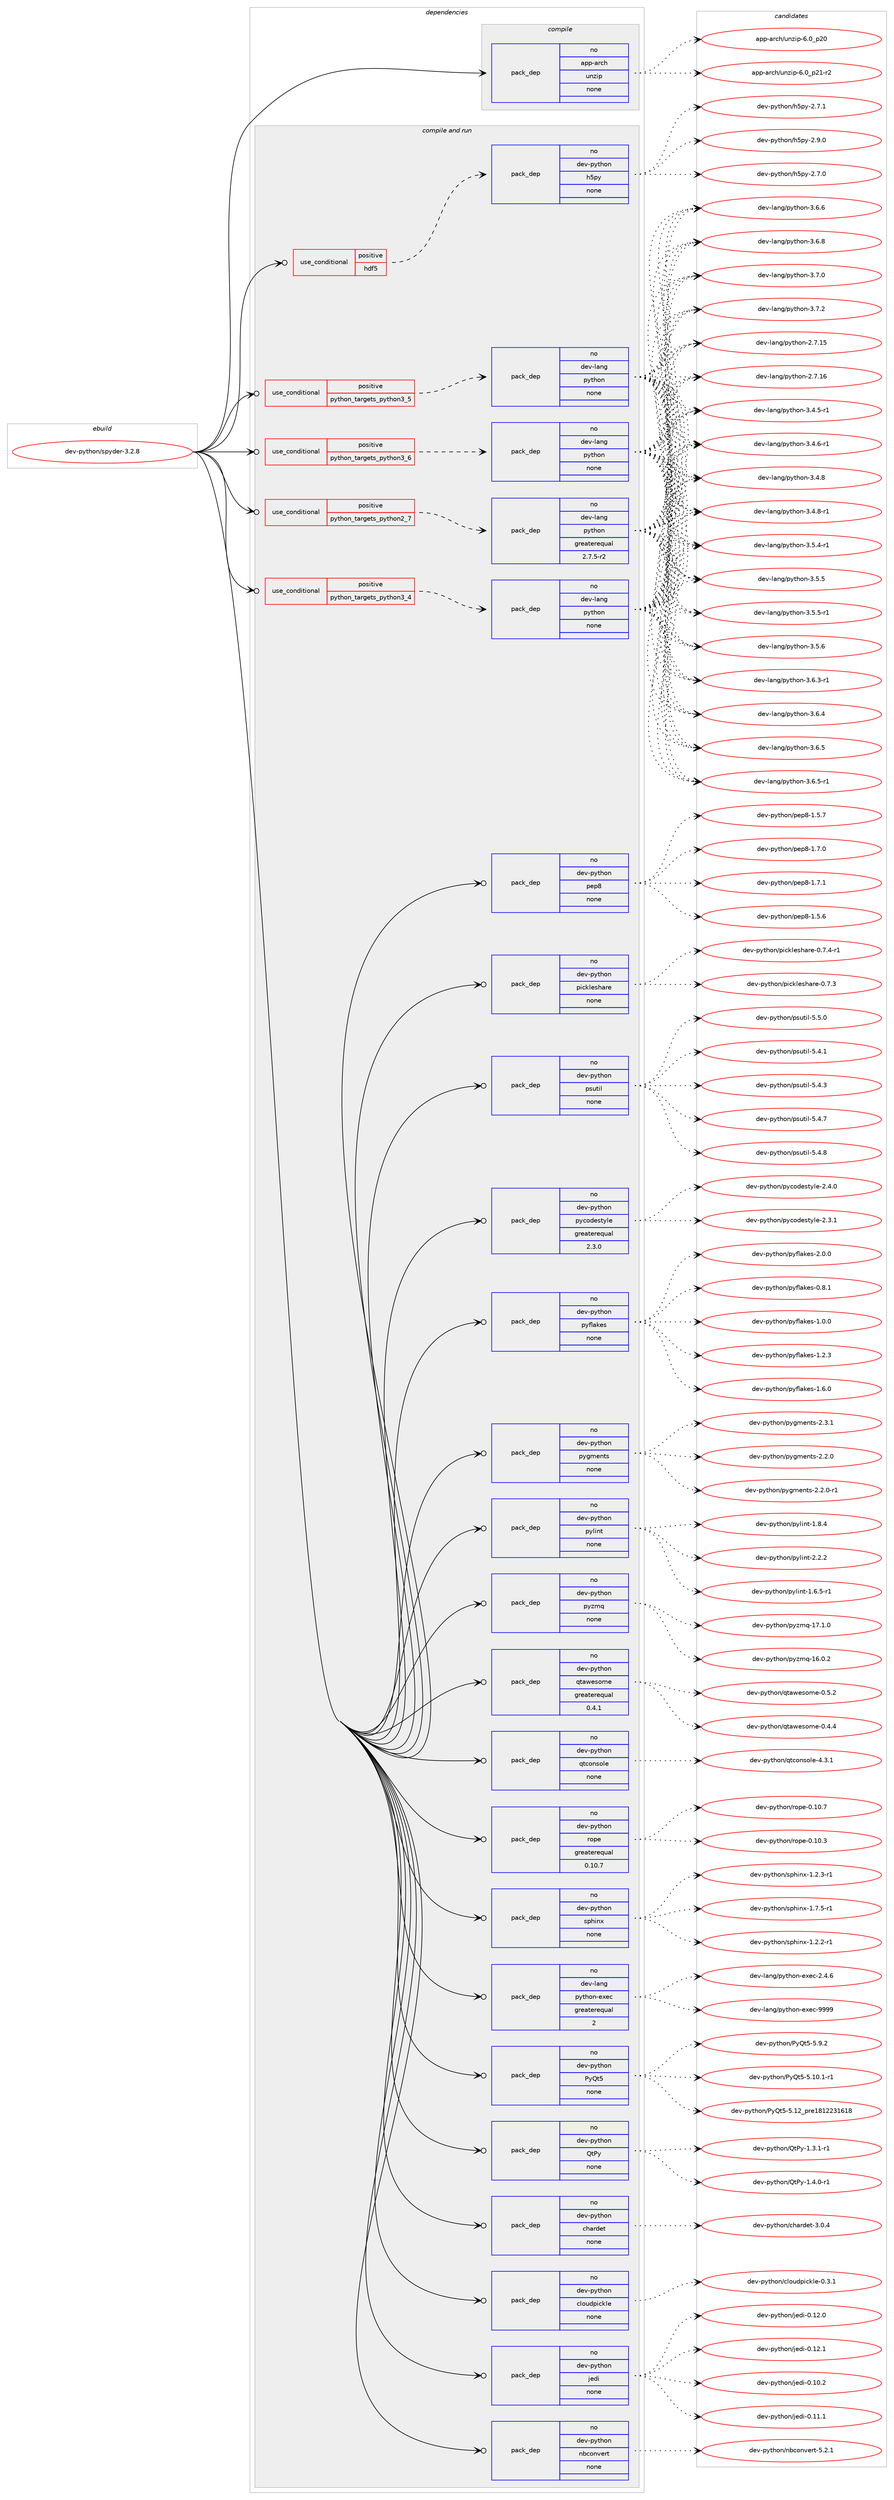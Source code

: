 digraph prolog {

# *************
# Graph options
# *************

newrank=true;
concentrate=true;
compound=true;
graph [rankdir=LR,fontname=Helvetica,fontsize=10,ranksep=1.5];#, ranksep=2.5, nodesep=0.2];
edge  [arrowhead=vee];
node  [fontname=Helvetica,fontsize=10];

# **********
# The ebuild
# **********

subgraph cluster_leftcol {
color=gray;
rank=same;
label=<<i>ebuild</i>>;
id [label="dev-python/spyder-3.2.8", color=red, width=4, href="../dev-python/spyder-3.2.8.svg"];
}

# ****************
# The dependencies
# ****************

subgraph cluster_midcol {
color=gray;
label=<<i>dependencies</i>>;
subgraph cluster_compile {
fillcolor="#eeeeee";
style=filled;
label=<<i>compile</i>>;
subgraph pack1034089 {
dependency1442511 [label=<<TABLE BORDER="0" CELLBORDER="1" CELLSPACING="0" CELLPADDING="4" WIDTH="220"><TR><TD ROWSPAN="6" CELLPADDING="30">pack_dep</TD></TR><TR><TD WIDTH="110">no</TD></TR><TR><TD>app-arch</TD></TR><TR><TD>unzip</TD></TR><TR><TD>none</TD></TR><TR><TD></TD></TR></TABLE>>, shape=none, color=blue];
}
id:e -> dependency1442511:w [weight=20,style="solid",arrowhead="vee"];
}
subgraph cluster_compileandrun {
fillcolor="#eeeeee";
style=filled;
label=<<i>compile and run</i>>;
subgraph cond385060 {
dependency1442512 [label=<<TABLE BORDER="0" CELLBORDER="1" CELLSPACING="0" CELLPADDING="4"><TR><TD ROWSPAN="3" CELLPADDING="10">use_conditional</TD></TR><TR><TD>positive</TD></TR><TR><TD>hdf5</TD></TR></TABLE>>, shape=none, color=red];
subgraph pack1034090 {
dependency1442513 [label=<<TABLE BORDER="0" CELLBORDER="1" CELLSPACING="0" CELLPADDING="4" WIDTH="220"><TR><TD ROWSPAN="6" CELLPADDING="30">pack_dep</TD></TR><TR><TD WIDTH="110">no</TD></TR><TR><TD>dev-python</TD></TR><TR><TD>h5py</TD></TR><TR><TD>none</TD></TR><TR><TD></TD></TR></TABLE>>, shape=none, color=blue];
}
dependency1442512:e -> dependency1442513:w [weight=20,style="dashed",arrowhead="vee"];
}
id:e -> dependency1442512:w [weight=20,style="solid",arrowhead="odotvee"];
subgraph cond385061 {
dependency1442514 [label=<<TABLE BORDER="0" CELLBORDER="1" CELLSPACING="0" CELLPADDING="4"><TR><TD ROWSPAN="3" CELLPADDING="10">use_conditional</TD></TR><TR><TD>positive</TD></TR><TR><TD>python_targets_python2_7</TD></TR></TABLE>>, shape=none, color=red];
subgraph pack1034091 {
dependency1442515 [label=<<TABLE BORDER="0" CELLBORDER="1" CELLSPACING="0" CELLPADDING="4" WIDTH="220"><TR><TD ROWSPAN="6" CELLPADDING="30">pack_dep</TD></TR><TR><TD WIDTH="110">no</TD></TR><TR><TD>dev-lang</TD></TR><TR><TD>python</TD></TR><TR><TD>greaterequal</TD></TR><TR><TD>2.7.5-r2</TD></TR></TABLE>>, shape=none, color=blue];
}
dependency1442514:e -> dependency1442515:w [weight=20,style="dashed",arrowhead="vee"];
}
id:e -> dependency1442514:w [weight=20,style="solid",arrowhead="odotvee"];
subgraph cond385062 {
dependency1442516 [label=<<TABLE BORDER="0" CELLBORDER="1" CELLSPACING="0" CELLPADDING="4"><TR><TD ROWSPAN="3" CELLPADDING="10">use_conditional</TD></TR><TR><TD>positive</TD></TR><TR><TD>python_targets_python3_4</TD></TR></TABLE>>, shape=none, color=red];
subgraph pack1034092 {
dependency1442517 [label=<<TABLE BORDER="0" CELLBORDER="1" CELLSPACING="0" CELLPADDING="4" WIDTH="220"><TR><TD ROWSPAN="6" CELLPADDING="30">pack_dep</TD></TR><TR><TD WIDTH="110">no</TD></TR><TR><TD>dev-lang</TD></TR><TR><TD>python</TD></TR><TR><TD>none</TD></TR><TR><TD></TD></TR></TABLE>>, shape=none, color=blue];
}
dependency1442516:e -> dependency1442517:w [weight=20,style="dashed",arrowhead="vee"];
}
id:e -> dependency1442516:w [weight=20,style="solid",arrowhead="odotvee"];
subgraph cond385063 {
dependency1442518 [label=<<TABLE BORDER="0" CELLBORDER="1" CELLSPACING="0" CELLPADDING="4"><TR><TD ROWSPAN="3" CELLPADDING="10">use_conditional</TD></TR><TR><TD>positive</TD></TR><TR><TD>python_targets_python3_5</TD></TR></TABLE>>, shape=none, color=red];
subgraph pack1034093 {
dependency1442519 [label=<<TABLE BORDER="0" CELLBORDER="1" CELLSPACING="0" CELLPADDING="4" WIDTH="220"><TR><TD ROWSPAN="6" CELLPADDING="30">pack_dep</TD></TR><TR><TD WIDTH="110">no</TD></TR><TR><TD>dev-lang</TD></TR><TR><TD>python</TD></TR><TR><TD>none</TD></TR><TR><TD></TD></TR></TABLE>>, shape=none, color=blue];
}
dependency1442518:e -> dependency1442519:w [weight=20,style="dashed",arrowhead="vee"];
}
id:e -> dependency1442518:w [weight=20,style="solid",arrowhead="odotvee"];
subgraph cond385064 {
dependency1442520 [label=<<TABLE BORDER="0" CELLBORDER="1" CELLSPACING="0" CELLPADDING="4"><TR><TD ROWSPAN="3" CELLPADDING="10">use_conditional</TD></TR><TR><TD>positive</TD></TR><TR><TD>python_targets_python3_6</TD></TR></TABLE>>, shape=none, color=red];
subgraph pack1034094 {
dependency1442521 [label=<<TABLE BORDER="0" CELLBORDER="1" CELLSPACING="0" CELLPADDING="4" WIDTH="220"><TR><TD ROWSPAN="6" CELLPADDING="30">pack_dep</TD></TR><TR><TD WIDTH="110">no</TD></TR><TR><TD>dev-lang</TD></TR><TR><TD>python</TD></TR><TR><TD>none</TD></TR><TR><TD></TD></TR></TABLE>>, shape=none, color=blue];
}
dependency1442520:e -> dependency1442521:w [weight=20,style="dashed",arrowhead="vee"];
}
id:e -> dependency1442520:w [weight=20,style="solid",arrowhead="odotvee"];
subgraph pack1034095 {
dependency1442522 [label=<<TABLE BORDER="0" CELLBORDER="1" CELLSPACING="0" CELLPADDING="4" WIDTH="220"><TR><TD ROWSPAN="6" CELLPADDING="30">pack_dep</TD></TR><TR><TD WIDTH="110">no</TD></TR><TR><TD>dev-lang</TD></TR><TR><TD>python-exec</TD></TR><TR><TD>greaterequal</TD></TR><TR><TD>2</TD></TR></TABLE>>, shape=none, color=blue];
}
id:e -> dependency1442522:w [weight=20,style="solid",arrowhead="odotvee"];
subgraph pack1034096 {
dependency1442523 [label=<<TABLE BORDER="0" CELLBORDER="1" CELLSPACING="0" CELLPADDING="4" WIDTH="220"><TR><TD ROWSPAN="6" CELLPADDING="30">pack_dep</TD></TR><TR><TD WIDTH="110">no</TD></TR><TR><TD>dev-python</TD></TR><TR><TD>PyQt5</TD></TR><TR><TD>none</TD></TR><TR><TD></TD></TR></TABLE>>, shape=none, color=blue];
}
id:e -> dependency1442523:w [weight=20,style="solid",arrowhead="odotvee"];
subgraph pack1034097 {
dependency1442524 [label=<<TABLE BORDER="0" CELLBORDER="1" CELLSPACING="0" CELLPADDING="4" WIDTH="220"><TR><TD ROWSPAN="6" CELLPADDING="30">pack_dep</TD></TR><TR><TD WIDTH="110">no</TD></TR><TR><TD>dev-python</TD></TR><TR><TD>QtPy</TD></TR><TR><TD>none</TD></TR><TR><TD></TD></TR></TABLE>>, shape=none, color=blue];
}
id:e -> dependency1442524:w [weight=20,style="solid",arrowhead="odotvee"];
subgraph pack1034098 {
dependency1442525 [label=<<TABLE BORDER="0" CELLBORDER="1" CELLSPACING="0" CELLPADDING="4" WIDTH="220"><TR><TD ROWSPAN="6" CELLPADDING="30">pack_dep</TD></TR><TR><TD WIDTH="110">no</TD></TR><TR><TD>dev-python</TD></TR><TR><TD>chardet</TD></TR><TR><TD>none</TD></TR><TR><TD></TD></TR></TABLE>>, shape=none, color=blue];
}
id:e -> dependency1442525:w [weight=20,style="solid",arrowhead="odotvee"];
subgraph pack1034099 {
dependency1442526 [label=<<TABLE BORDER="0" CELLBORDER="1" CELLSPACING="0" CELLPADDING="4" WIDTH="220"><TR><TD ROWSPAN="6" CELLPADDING="30">pack_dep</TD></TR><TR><TD WIDTH="110">no</TD></TR><TR><TD>dev-python</TD></TR><TR><TD>cloudpickle</TD></TR><TR><TD>none</TD></TR><TR><TD></TD></TR></TABLE>>, shape=none, color=blue];
}
id:e -> dependency1442526:w [weight=20,style="solid",arrowhead="odotvee"];
subgraph pack1034100 {
dependency1442527 [label=<<TABLE BORDER="0" CELLBORDER="1" CELLSPACING="0" CELLPADDING="4" WIDTH="220"><TR><TD ROWSPAN="6" CELLPADDING="30">pack_dep</TD></TR><TR><TD WIDTH="110">no</TD></TR><TR><TD>dev-python</TD></TR><TR><TD>jedi</TD></TR><TR><TD>none</TD></TR><TR><TD></TD></TR></TABLE>>, shape=none, color=blue];
}
id:e -> dependency1442527:w [weight=20,style="solid",arrowhead="odotvee"];
subgraph pack1034101 {
dependency1442528 [label=<<TABLE BORDER="0" CELLBORDER="1" CELLSPACING="0" CELLPADDING="4" WIDTH="220"><TR><TD ROWSPAN="6" CELLPADDING="30">pack_dep</TD></TR><TR><TD WIDTH="110">no</TD></TR><TR><TD>dev-python</TD></TR><TR><TD>nbconvert</TD></TR><TR><TD>none</TD></TR><TR><TD></TD></TR></TABLE>>, shape=none, color=blue];
}
id:e -> dependency1442528:w [weight=20,style="solid",arrowhead="odotvee"];
subgraph pack1034102 {
dependency1442529 [label=<<TABLE BORDER="0" CELLBORDER="1" CELLSPACING="0" CELLPADDING="4" WIDTH="220"><TR><TD ROWSPAN="6" CELLPADDING="30">pack_dep</TD></TR><TR><TD WIDTH="110">no</TD></TR><TR><TD>dev-python</TD></TR><TR><TD>pep8</TD></TR><TR><TD>none</TD></TR><TR><TD></TD></TR></TABLE>>, shape=none, color=blue];
}
id:e -> dependency1442529:w [weight=20,style="solid",arrowhead="odotvee"];
subgraph pack1034103 {
dependency1442530 [label=<<TABLE BORDER="0" CELLBORDER="1" CELLSPACING="0" CELLPADDING="4" WIDTH="220"><TR><TD ROWSPAN="6" CELLPADDING="30">pack_dep</TD></TR><TR><TD WIDTH="110">no</TD></TR><TR><TD>dev-python</TD></TR><TR><TD>pickleshare</TD></TR><TR><TD>none</TD></TR><TR><TD></TD></TR></TABLE>>, shape=none, color=blue];
}
id:e -> dependency1442530:w [weight=20,style="solid",arrowhead="odotvee"];
subgraph pack1034104 {
dependency1442531 [label=<<TABLE BORDER="0" CELLBORDER="1" CELLSPACING="0" CELLPADDING="4" WIDTH="220"><TR><TD ROWSPAN="6" CELLPADDING="30">pack_dep</TD></TR><TR><TD WIDTH="110">no</TD></TR><TR><TD>dev-python</TD></TR><TR><TD>psutil</TD></TR><TR><TD>none</TD></TR><TR><TD></TD></TR></TABLE>>, shape=none, color=blue];
}
id:e -> dependency1442531:w [weight=20,style="solid",arrowhead="odotvee"];
subgraph pack1034105 {
dependency1442532 [label=<<TABLE BORDER="0" CELLBORDER="1" CELLSPACING="0" CELLPADDING="4" WIDTH="220"><TR><TD ROWSPAN="6" CELLPADDING="30">pack_dep</TD></TR><TR><TD WIDTH="110">no</TD></TR><TR><TD>dev-python</TD></TR><TR><TD>pycodestyle</TD></TR><TR><TD>greaterequal</TD></TR><TR><TD>2.3.0</TD></TR></TABLE>>, shape=none, color=blue];
}
id:e -> dependency1442532:w [weight=20,style="solid",arrowhead="odotvee"];
subgraph pack1034106 {
dependency1442533 [label=<<TABLE BORDER="0" CELLBORDER="1" CELLSPACING="0" CELLPADDING="4" WIDTH="220"><TR><TD ROWSPAN="6" CELLPADDING="30">pack_dep</TD></TR><TR><TD WIDTH="110">no</TD></TR><TR><TD>dev-python</TD></TR><TR><TD>pyflakes</TD></TR><TR><TD>none</TD></TR><TR><TD></TD></TR></TABLE>>, shape=none, color=blue];
}
id:e -> dependency1442533:w [weight=20,style="solid",arrowhead="odotvee"];
subgraph pack1034107 {
dependency1442534 [label=<<TABLE BORDER="0" CELLBORDER="1" CELLSPACING="0" CELLPADDING="4" WIDTH="220"><TR><TD ROWSPAN="6" CELLPADDING="30">pack_dep</TD></TR><TR><TD WIDTH="110">no</TD></TR><TR><TD>dev-python</TD></TR><TR><TD>pygments</TD></TR><TR><TD>none</TD></TR><TR><TD></TD></TR></TABLE>>, shape=none, color=blue];
}
id:e -> dependency1442534:w [weight=20,style="solid",arrowhead="odotvee"];
subgraph pack1034108 {
dependency1442535 [label=<<TABLE BORDER="0" CELLBORDER="1" CELLSPACING="0" CELLPADDING="4" WIDTH="220"><TR><TD ROWSPAN="6" CELLPADDING="30">pack_dep</TD></TR><TR><TD WIDTH="110">no</TD></TR><TR><TD>dev-python</TD></TR><TR><TD>pylint</TD></TR><TR><TD>none</TD></TR><TR><TD></TD></TR></TABLE>>, shape=none, color=blue];
}
id:e -> dependency1442535:w [weight=20,style="solid",arrowhead="odotvee"];
subgraph pack1034109 {
dependency1442536 [label=<<TABLE BORDER="0" CELLBORDER="1" CELLSPACING="0" CELLPADDING="4" WIDTH="220"><TR><TD ROWSPAN="6" CELLPADDING="30">pack_dep</TD></TR><TR><TD WIDTH="110">no</TD></TR><TR><TD>dev-python</TD></TR><TR><TD>pyzmq</TD></TR><TR><TD>none</TD></TR><TR><TD></TD></TR></TABLE>>, shape=none, color=blue];
}
id:e -> dependency1442536:w [weight=20,style="solid",arrowhead="odotvee"];
subgraph pack1034110 {
dependency1442537 [label=<<TABLE BORDER="0" CELLBORDER="1" CELLSPACING="0" CELLPADDING="4" WIDTH="220"><TR><TD ROWSPAN="6" CELLPADDING="30">pack_dep</TD></TR><TR><TD WIDTH="110">no</TD></TR><TR><TD>dev-python</TD></TR><TR><TD>qtawesome</TD></TR><TR><TD>greaterequal</TD></TR><TR><TD>0.4.1</TD></TR></TABLE>>, shape=none, color=blue];
}
id:e -> dependency1442537:w [weight=20,style="solid",arrowhead="odotvee"];
subgraph pack1034111 {
dependency1442538 [label=<<TABLE BORDER="0" CELLBORDER="1" CELLSPACING="0" CELLPADDING="4" WIDTH="220"><TR><TD ROWSPAN="6" CELLPADDING="30">pack_dep</TD></TR><TR><TD WIDTH="110">no</TD></TR><TR><TD>dev-python</TD></TR><TR><TD>qtconsole</TD></TR><TR><TD>none</TD></TR><TR><TD></TD></TR></TABLE>>, shape=none, color=blue];
}
id:e -> dependency1442538:w [weight=20,style="solid",arrowhead="odotvee"];
subgraph pack1034112 {
dependency1442539 [label=<<TABLE BORDER="0" CELLBORDER="1" CELLSPACING="0" CELLPADDING="4" WIDTH="220"><TR><TD ROWSPAN="6" CELLPADDING="30">pack_dep</TD></TR><TR><TD WIDTH="110">no</TD></TR><TR><TD>dev-python</TD></TR><TR><TD>rope</TD></TR><TR><TD>greaterequal</TD></TR><TR><TD>0.10.7</TD></TR></TABLE>>, shape=none, color=blue];
}
id:e -> dependency1442539:w [weight=20,style="solid",arrowhead="odotvee"];
subgraph pack1034113 {
dependency1442540 [label=<<TABLE BORDER="0" CELLBORDER="1" CELLSPACING="0" CELLPADDING="4" WIDTH="220"><TR><TD ROWSPAN="6" CELLPADDING="30">pack_dep</TD></TR><TR><TD WIDTH="110">no</TD></TR><TR><TD>dev-python</TD></TR><TR><TD>sphinx</TD></TR><TR><TD>none</TD></TR><TR><TD></TD></TR></TABLE>>, shape=none, color=blue];
}
id:e -> dependency1442540:w [weight=20,style="solid",arrowhead="odotvee"];
}
subgraph cluster_run {
fillcolor="#eeeeee";
style=filled;
label=<<i>run</i>>;
}
}

# **************
# The candidates
# **************

subgraph cluster_choices {
rank=same;
color=gray;
label=<<i>candidates</i>>;

subgraph choice1034089 {
color=black;
nodesep=1;
choice971121124597114991044711711012210511245544648951125048 [label="app-arch/unzip-6.0_p20", color=red, width=4,href="../app-arch/unzip-6.0_p20.svg"];
choice9711211245971149910447117110122105112455446489511250494511450 [label="app-arch/unzip-6.0_p21-r2", color=red, width=4,href="../app-arch/unzip-6.0_p21-r2.svg"];
dependency1442511:e -> choice971121124597114991044711711012210511245544648951125048:w [style=dotted,weight="100"];
dependency1442511:e -> choice9711211245971149910447117110122105112455446489511250494511450:w [style=dotted,weight="100"];
}
subgraph choice1034090 {
color=black;
nodesep=1;
choice100101118451121211161041111104710453112121455046554648 [label="dev-python/h5py-2.7.0", color=red, width=4,href="../dev-python/h5py-2.7.0.svg"];
choice100101118451121211161041111104710453112121455046554649 [label="dev-python/h5py-2.7.1", color=red, width=4,href="../dev-python/h5py-2.7.1.svg"];
choice100101118451121211161041111104710453112121455046574648 [label="dev-python/h5py-2.9.0", color=red, width=4,href="../dev-python/h5py-2.9.0.svg"];
dependency1442513:e -> choice100101118451121211161041111104710453112121455046554648:w [style=dotted,weight="100"];
dependency1442513:e -> choice100101118451121211161041111104710453112121455046554649:w [style=dotted,weight="100"];
dependency1442513:e -> choice100101118451121211161041111104710453112121455046574648:w [style=dotted,weight="100"];
}
subgraph choice1034091 {
color=black;
nodesep=1;
choice10010111845108971101034711212111610411111045504655464953 [label="dev-lang/python-2.7.15", color=red, width=4,href="../dev-lang/python-2.7.15.svg"];
choice10010111845108971101034711212111610411111045504655464954 [label="dev-lang/python-2.7.16", color=red, width=4,href="../dev-lang/python-2.7.16.svg"];
choice1001011184510897110103471121211161041111104551465246534511449 [label="dev-lang/python-3.4.5-r1", color=red, width=4,href="../dev-lang/python-3.4.5-r1.svg"];
choice1001011184510897110103471121211161041111104551465246544511449 [label="dev-lang/python-3.4.6-r1", color=red, width=4,href="../dev-lang/python-3.4.6-r1.svg"];
choice100101118451089711010347112121116104111110455146524656 [label="dev-lang/python-3.4.8", color=red, width=4,href="../dev-lang/python-3.4.8.svg"];
choice1001011184510897110103471121211161041111104551465246564511449 [label="dev-lang/python-3.4.8-r1", color=red, width=4,href="../dev-lang/python-3.4.8-r1.svg"];
choice1001011184510897110103471121211161041111104551465346524511449 [label="dev-lang/python-3.5.4-r1", color=red, width=4,href="../dev-lang/python-3.5.4-r1.svg"];
choice100101118451089711010347112121116104111110455146534653 [label="dev-lang/python-3.5.5", color=red, width=4,href="../dev-lang/python-3.5.5.svg"];
choice1001011184510897110103471121211161041111104551465346534511449 [label="dev-lang/python-3.5.5-r1", color=red, width=4,href="../dev-lang/python-3.5.5-r1.svg"];
choice100101118451089711010347112121116104111110455146534654 [label="dev-lang/python-3.5.6", color=red, width=4,href="../dev-lang/python-3.5.6.svg"];
choice1001011184510897110103471121211161041111104551465446514511449 [label="dev-lang/python-3.6.3-r1", color=red, width=4,href="../dev-lang/python-3.6.3-r1.svg"];
choice100101118451089711010347112121116104111110455146544652 [label="dev-lang/python-3.6.4", color=red, width=4,href="../dev-lang/python-3.6.4.svg"];
choice100101118451089711010347112121116104111110455146544653 [label="dev-lang/python-3.6.5", color=red, width=4,href="../dev-lang/python-3.6.5.svg"];
choice1001011184510897110103471121211161041111104551465446534511449 [label="dev-lang/python-3.6.5-r1", color=red, width=4,href="../dev-lang/python-3.6.5-r1.svg"];
choice100101118451089711010347112121116104111110455146544654 [label="dev-lang/python-3.6.6", color=red, width=4,href="../dev-lang/python-3.6.6.svg"];
choice100101118451089711010347112121116104111110455146544656 [label="dev-lang/python-3.6.8", color=red, width=4,href="../dev-lang/python-3.6.8.svg"];
choice100101118451089711010347112121116104111110455146554648 [label="dev-lang/python-3.7.0", color=red, width=4,href="../dev-lang/python-3.7.0.svg"];
choice100101118451089711010347112121116104111110455146554650 [label="dev-lang/python-3.7.2", color=red, width=4,href="../dev-lang/python-3.7.2.svg"];
dependency1442515:e -> choice10010111845108971101034711212111610411111045504655464953:w [style=dotted,weight="100"];
dependency1442515:e -> choice10010111845108971101034711212111610411111045504655464954:w [style=dotted,weight="100"];
dependency1442515:e -> choice1001011184510897110103471121211161041111104551465246534511449:w [style=dotted,weight="100"];
dependency1442515:e -> choice1001011184510897110103471121211161041111104551465246544511449:w [style=dotted,weight="100"];
dependency1442515:e -> choice100101118451089711010347112121116104111110455146524656:w [style=dotted,weight="100"];
dependency1442515:e -> choice1001011184510897110103471121211161041111104551465246564511449:w [style=dotted,weight="100"];
dependency1442515:e -> choice1001011184510897110103471121211161041111104551465346524511449:w [style=dotted,weight="100"];
dependency1442515:e -> choice100101118451089711010347112121116104111110455146534653:w [style=dotted,weight="100"];
dependency1442515:e -> choice1001011184510897110103471121211161041111104551465346534511449:w [style=dotted,weight="100"];
dependency1442515:e -> choice100101118451089711010347112121116104111110455146534654:w [style=dotted,weight="100"];
dependency1442515:e -> choice1001011184510897110103471121211161041111104551465446514511449:w [style=dotted,weight="100"];
dependency1442515:e -> choice100101118451089711010347112121116104111110455146544652:w [style=dotted,weight="100"];
dependency1442515:e -> choice100101118451089711010347112121116104111110455146544653:w [style=dotted,weight="100"];
dependency1442515:e -> choice1001011184510897110103471121211161041111104551465446534511449:w [style=dotted,weight="100"];
dependency1442515:e -> choice100101118451089711010347112121116104111110455146544654:w [style=dotted,weight="100"];
dependency1442515:e -> choice100101118451089711010347112121116104111110455146544656:w [style=dotted,weight="100"];
dependency1442515:e -> choice100101118451089711010347112121116104111110455146554648:w [style=dotted,weight="100"];
dependency1442515:e -> choice100101118451089711010347112121116104111110455146554650:w [style=dotted,weight="100"];
}
subgraph choice1034092 {
color=black;
nodesep=1;
choice10010111845108971101034711212111610411111045504655464953 [label="dev-lang/python-2.7.15", color=red, width=4,href="../dev-lang/python-2.7.15.svg"];
choice10010111845108971101034711212111610411111045504655464954 [label="dev-lang/python-2.7.16", color=red, width=4,href="../dev-lang/python-2.7.16.svg"];
choice1001011184510897110103471121211161041111104551465246534511449 [label="dev-lang/python-3.4.5-r1", color=red, width=4,href="../dev-lang/python-3.4.5-r1.svg"];
choice1001011184510897110103471121211161041111104551465246544511449 [label="dev-lang/python-3.4.6-r1", color=red, width=4,href="../dev-lang/python-3.4.6-r1.svg"];
choice100101118451089711010347112121116104111110455146524656 [label="dev-lang/python-3.4.8", color=red, width=4,href="../dev-lang/python-3.4.8.svg"];
choice1001011184510897110103471121211161041111104551465246564511449 [label="dev-lang/python-3.4.8-r1", color=red, width=4,href="../dev-lang/python-3.4.8-r1.svg"];
choice1001011184510897110103471121211161041111104551465346524511449 [label="dev-lang/python-3.5.4-r1", color=red, width=4,href="../dev-lang/python-3.5.4-r1.svg"];
choice100101118451089711010347112121116104111110455146534653 [label="dev-lang/python-3.5.5", color=red, width=4,href="../dev-lang/python-3.5.5.svg"];
choice1001011184510897110103471121211161041111104551465346534511449 [label="dev-lang/python-3.5.5-r1", color=red, width=4,href="../dev-lang/python-3.5.5-r1.svg"];
choice100101118451089711010347112121116104111110455146534654 [label="dev-lang/python-3.5.6", color=red, width=4,href="../dev-lang/python-3.5.6.svg"];
choice1001011184510897110103471121211161041111104551465446514511449 [label="dev-lang/python-3.6.3-r1", color=red, width=4,href="../dev-lang/python-3.6.3-r1.svg"];
choice100101118451089711010347112121116104111110455146544652 [label="dev-lang/python-3.6.4", color=red, width=4,href="../dev-lang/python-3.6.4.svg"];
choice100101118451089711010347112121116104111110455146544653 [label="dev-lang/python-3.6.5", color=red, width=4,href="../dev-lang/python-3.6.5.svg"];
choice1001011184510897110103471121211161041111104551465446534511449 [label="dev-lang/python-3.6.5-r1", color=red, width=4,href="../dev-lang/python-3.6.5-r1.svg"];
choice100101118451089711010347112121116104111110455146544654 [label="dev-lang/python-3.6.6", color=red, width=4,href="../dev-lang/python-3.6.6.svg"];
choice100101118451089711010347112121116104111110455146544656 [label="dev-lang/python-3.6.8", color=red, width=4,href="../dev-lang/python-3.6.8.svg"];
choice100101118451089711010347112121116104111110455146554648 [label="dev-lang/python-3.7.0", color=red, width=4,href="../dev-lang/python-3.7.0.svg"];
choice100101118451089711010347112121116104111110455146554650 [label="dev-lang/python-3.7.2", color=red, width=4,href="../dev-lang/python-3.7.2.svg"];
dependency1442517:e -> choice10010111845108971101034711212111610411111045504655464953:w [style=dotted,weight="100"];
dependency1442517:e -> choice10010111845108971101034711212111610411111045504655464954:w [style=dotted,weight="100"];
dependency1442517:e -> choice1001011184510897110103471121211161041111104551465246534511449:w [style=dotted,weight="100"];
dependency1442517:e -> choice1001011184510897110103471121211161041111104551465246544511449:w [style=dotted,weight="100"];
dependency1442517:e -> choice100101118451089711010347112121116104111110455146524656:w [style=dotted,weight="100"];
dependency1442517:e -> choice1001011184510897110103471121211161041111104551465246564511449:w [style=dotted,weight="100"];
dependency1442517:e -> choice1001011184510897110103471121211161041111104551465346524511449:w [style=dotted,weight="100"];
dependency1442517:e -> choice100101118451089711010347112121116104111110455146534653:w [style=dotted,weight="100"];
dependency1442517:e -> choice1001011184510897110103471121211161041111104551465346534511449:w [style=dotted,weight="100"];
dependency1442517:e -> choice100101118451089711010347112121116104111110455146534654:w [style=dotted,weight="100"];
dependency1442517:e -> choice1001011184510897110103471121211161041111104551465446514511449:w [style=dotted,weight="100"];
dependency1442517:e -> choice100101118451089711010347112121116104111110455146544652:w [style=dotted,weight="100"];
dependency1442517:e -> choice100101118451089711010347112121116104111110455146544653:w [style=dotted,weight="100"];
dependency1442517:e -> choice1001011184510897110103471121211161041111104551465446534511449:w [style=dotted,weight="100"];
dependency1442517:e -> choice100101118451089711010347112121116104111110455146544654:w [style=dotted,weight="100"];
dependency1442517:e -> choice100101118451089711010347112121116104111110455146544656:w [style=dotted,weight="100"];
dependency1442517:e -> choice100101118451089711010347112121116104111110455146554648:w [style=dotted,weight="100"];
dependency1442517:e -> choice100101118451089711010347112121116104111110455146554650:w [style=dotted,weight="100"];
}
subgraph choice1034093 {
color=black;
nodesep=1;
choice10010111845108971101034711212111610411111045504655464953 [label="dev-lang/python-2.7.15", color=red, width=4,href="../dev-lang/python-2.7.15.svg"];
choice10010111845108971101034711212111610411111045504655464954 [label="dev-lang/python-2.7.16", color=red, width=4,href="../dev-lang/python-2.7.16.svg"];
choice1001011184510897110103471121211161041111104551465246534511449 [label="dev-lang/python-3.4.5-r1", color=red, width=4,href="../dev-lang/python-3.4.5-r1.svg"];
choice1001011184510897110103471121211161041111104551465246544511449 [label="dev-lang/python-3.4.6-r1", color=red, width=4,href="../dev-lang/python-3.4.6-r1.svg"];
choice100101118451089711010347112121116104111110455146524656 [label="dev-lang/python-3.4.8", color=red, width=4,href="../dev-lang/python-3.4.8.svg"];
choice1001011184510897110103471121211161041111104551465246564511449 [label="dev-lang/python-3.4.8-r1", color=red, width=4,href="../dev-lang/python-3.4.8-r1.svg"];
choice1001011184510897110103471121211161041111104551465346524511449 [label="dev-lang/python-3.5.4-r1", color=red, width=4,href="../dev-lang/python-3.5.4-r1.svg"];
choice100101118451089711010347112121116104111110455146534653 [label="dev-lang/python-3.5.5", color=red, width=4,href="../dev-lang/python-3.5.5.svg"];
choice1001011184510897110103471121211161041111104551465346534511449 [label="dev-lang/python-3.5.5-r1", color=red, width=4,href="../dev-lang/python-3.5.5-r1.svg"];
choice100101118451089711010347112121116104111110455146534654 [label="dev-lang/python-3.5.6", color=red, width=4,href="../dev-lang/python-3.5.6.svg"];
choice1001011184510897110103471121211161041111104551465446514511449 [label="dev-lang/python-3.6.3-r1", color=red, width=4,href="../dev-lang/python-3.6.3-r1.svg"];
choice100101118451089711010347112121116104111110455146544652 [label="dev-lang/python-3.6.4", color=red, width=4,href="../dev-lang/python-3.6.4.svg"];
choice100101118451089711010347112121116104111110455146544653 [label="dev-lang/python-3.6.5", color=red, width=4,href="../dev-lang/python-3.6.5.svg"];
choice1001011184510897110103471121211161041111104551465446534511449 [label="dev-lang/python-3.6.5-r1", color=red, width=4,href="../dev-lang/python-3.6.5-r1.svg"];
choice100101118451089711010347112121116104111110455146544654 [label="dev-lang/python-3.6.6", color=red, width=4,href="../dev-lang/python-3.6.6.svg"];
choice100101118451089711010347112121116104111110455146544656 [label="dev-lang/python-3.6.8", color=red, width=4,href="../dev-lang/python-3.6.8.svg"];
choice100101118451089711010347112121116104111110455146554648 [label="dev-lang/python-3.7.0", color=red, width=4,href="../dev-lang/python-3.7.0.svg"];
choice100101118451089711010347112121116104111110455146554650 [label="dev-lang/python-3.7.2", color=red, width=4,href="../dev-lang/python-3.7.2.svg"];
dependency1442519:e -> choice10010111845108971101034711212111610411111045504655464953:w [style=dotted,weight="100"];
dependency1442519:e -> choice10010111845108971101034711212111610411111045504655464954:w [style=dotted,weight="100"];
dependency1442519:e -> choice1001011184510897110103471121211161041111104551465246534511449:w [style=dotted,weight="100"];
dependency1442519:e -> choice1001011184510897110103471121211161041111104551465246544511449:w [style=dotted,weight="100"];
dependency1442519:e -> choice100101118451089711010347112121116104111110455146524656:w [style=dotted,weight="100"];
dependency1442519:e -> choice1001011184510897110103471121211161041111104551465246564511449:w [style=dotted,weight="100"];
dependency1442519:e -> choice1001011184510897110103471121211161041111104551465346524511449:w [style=dotted,weight="100"];
dependency1442519:e -> choice100101118451089711010347112121116104111110455146534653:w [style=dotted,weight="100"];
dependency1442519:e -> choice1001011184510897110103471121211161041111104551465346534511449:w [style=dotted,weight="100"];
dependency1442519:e -> choice100101118451089711010347112121116104111110455146534654:w [style=dotted,weight="100"];
dependency1442519:e -> choice1001011184510897110103471121211161041111104551465446514511449:w [style=dotted,weight="100"];
dependency1442519:e -> choice100101118451089711010347112121116104111110455146544652:w [style=dotted,weight="100"];
dependency1442519:e -> choice100101118451089711010347112121116104111110455146544653:w [style=dotted,weight="100"];
dependency1442519:e -> choice1001011184510897110103471121211161041111104551465446534511449:w [style=dotted,weight="100"];
dependency1442519:e -> choice100101118451089711010347112121116104111110455146544654:w [style=dotted,weight="100"];
dependency1442519:e -> choice100101118451089711010347112121116104111110455146544656:w [style=dotted,weight="100"];
dependency1442519:e -> choice100101118451089711010347112121116104111110455146554648:w [style=dotted,weight="100"];
dependency1442519:e -> choice100101118451089711010347112121116104111110455146554650:w [style=dotted,weight="100"];
}
subgraph choice1034094 {
color=black;
nodesep=1;
choice10010111845108971101034711212111610411111045504655464953 [label="dev-lang/python-2.7.15", color=red, width=4,href="../dev-lang/python-2.7.15.svg"];
choice10010111845108971101034711212111610411111045504655464954 [label="dev-lang/python-2.7.16", color=red, width=4,href="../dev-lang/python-2.7.16.svg"];
choice1001011184510897110103471121211161041111104551465246534511449 [label="dev-lang/python-3.4.5-r1", color=red, width=4,href="../dev-lang/python-3.4.5-r1.svg"];
choice1001011184510897110103471121211161041111104551465246544511449 [label="dev-lang/python-3.4.6-r1", color=red, width=4,href="../dev-lang/python-3.4.6-r1.svg"];
choice100101118451089711010347112121116104111110455146524656 [label="dev-lang/python-3.4.8", color=red, width=4,href="../dev-lang/python-3.4.8.svg"];
choice1001011184510897110103471121211161041111104551465246564511449 [label="dev-lang/python-3.4.8-r1", color=red, width=4,href="../dev-lang/python-3.4.8-r1.svg"];
choice1001011184510897110103471121211161041111104551465346524511449 [label="dev-lang/python-3.5.4-r1", color=red, width=4,href="../dev-lang/python-3.5.4-r1.svg"];
choice100101118451089711010347112121116104111110455146534653 [label="dev-lang/python-3.5.5", color=red, width=4,href="../dev-lang/python-3.5.5.svg"];
choice1001011184510897110103471121211161041111104551465346534511449 [label="dev-lang/python-3.5.5-r1", color=red, width=4,href="../dev-lang/python-3.5.5-r1.svg"];
choice100101118451089711010347112121116104111110455146534654 [label="dev-lang/python-3.5.6", color=red, width=4,href="../dev-lang/python-3.5.6.svg"];
choice1001011184510897110103471121211161041111104551465446514511449 [label="dev-lang/python-3.6.3-r1", color=red, width=4,href="../dev-lang/python-3.6.3-r1.svg"];
choice100101118451089711010347112121116104111110455146544652 [label="dev-lang/python-3.6.4", color=red, width=4,href="../dev-lang/python-3.6.4.svg"];
choice100101118451089711010347112121116104111110455146544653 [label="dev-lang/python-3.6.5", color=red, width=4,href="../dev-lang/python-3.6.5.svg"];
choice1001011184510897110103471121211161041111104551465446534511449 [label="dev-lang/python-3.6.5-r1", color=red, width=4,href="../dev-lang/python-3.6.5-r1.svg"];
choice100101118451089711010347112121116104111110455146544654 [label="dev-lang/python-3.6.6", color=red, width=4,href="../dev-lang/python-3.6.6.svg"];
choice100101118451089711010347112121116104111110455146544656 [label="dev-lang/python-3.6.8", color=red, width=4,href="../dev-lang/python-3.6.8.svg"];
choice100101118451089711010347112121116104111110455146554648 [label="dev-lang/python-3.7.0", color=red, width=4,href="../dev-lang/python-3.7.0.svg"];
choice100101118451089711010347112121116104111110455146554650 [label="dev-lang/python-3.7.2", color=red, width=4,href="../dev-lang/python-3.7.2.svg"];
dependency1442521:e -> choice10010111845108971101034711212111610411111045504655464953:w [style=dotted,weight="100"];
dependency1442521:e -> choice10010111845108971101034711212111610411111045504655464954:w [style=dotted,weight="100"];
dependency1442521:e -> choice1001011184510897110103471121211161041111104551465246534511449:w [style=dotted,weight="100"];
dependency1442521:e -> choice1001011184510897110103471121211161041111104551465246544511449:w [style=dotted,weight="100"];
dependency1442521:e -> choice100101118451089711010347112121116104111110455146524656:w [style=dotted,weight="100"];
dependency1442521:e -> choice1001011184510897110103471121211161041111104551465246564511449:w [style=dotted,weight="100"];
dependency1442521:e -> choice1001011184510897110103471121211161041111104551465346524511449:w [style=dotted,weight="100"];
dependency1442521:e -> choice100101118451089711010347112121116104111110455146534653:w [style=dotted,weight="100"];
dependency1442521:e -> choice1001011184510897110103471121211161041111104551465346534511449:w [style=dotted,weight="100"];
dependency1442521:e -> choice100101118451089711010347112121116104111110455146534654:w [style=dotted,weight="100"];
dependency1442521:e -> choice1001011184510897110103471121211161041111104551465446514511449:w [style=dotted,weight="100"];
dependency1442521:e -> choice100101118451089711010347112121116104111110455146544652:w [style=dotted,weight="100"];
dependency1442521:e -> choice100101118451089711010347112121116104111110455146544653:w [style=dotted,weight="100"];
dependency1442521:e -> choice1001011184510897110103471121211161041111104551465446534511449:w [style=dotted,weight="100"];
dependency1442521:e -> choice100101118451089711010347112121116104111110455146544654:w [style=dotted,weight="100"];
dependency1442521:e -> choice100101118451089711010347112121116104111110455146544656:w [style=dotted,weight="100"];
dependency1442521:e -> choice100101118451089711010347112121116104111110455146554648:w [style=dotted,weight="100"];
dependency1442521:e -> choice100101118451089711010347112121116104111110455146554650:w [style=dotted,weight="100"];
}
subgraph choice1034095 {
color=black;
nodesep=1;
choice1001011184510897110103471121211161041111104510112010199455046524654 [label="dev-lang/python-exec-2.4.6", color=red, width=4,href="../dev-lang/python-exec-2.4.6.svg"];
choice10010111845108971101034711212111610411111045101120101994557575757 [label="dev-lang/python-exec-9999", color=red, width=4,href="../dev-lang/python-exec-9999.svg"];
dependency1442522:e -> choice1001011184510897110103471121211161041111104510112010199455046524654:w [style=dotted,weight="100"];
dependency1442522:e -> choice10010111845108971101034711212111610411111045101120101994557575757:w [style=dotted,weight="100"];
}
subgraph choice1034096 {
color=black;
nodesep=1;
choice1001011184511212111610411111047801218111653455346494846494511449 [label="dev-python/PyQt5-5.10.1-r1", color=red, width=4,href="../dev-python/PyQt5-5.10.1-r1.svg"];
choice100101118451121211161041111104780121811165345534649509511211410149564950505149544956 [label="dev-python/PyQt5-5.12_pre1812231618", color=red, width=4,href="../dev-python/PyQt5-5.12_pre1812231618.svg"];
choice1001011184511212111610411111047801218111653455346574650 [label="dev-python/PyQt5-5.9.2", color=red, width=4,href="../dev-python/PyQt5-5.9.2.svg"];
dependency1442523:e -> choice1001011184511212111610411111047801218111653455346494846494511449:w [style=dotted,weight="100"];
dependency1442523:e -> choice100101118451121211161041111104780121811165345534649509511211410149564950505149544956:w [style=dotted,weight="100"];
dependency1442523:e -> choice1001011184511212111610411111047801218111653455346574650:w [style=dotted,weight="100"];
}
subgraph choice1034097 {
color=black;
nodesep=1;
choice100101118451121211161041111104781116801214549465146494511449 [label="dev-python/QtPy-1.3.1-r1", color=red, width=4,href="../dev-python/QtPy-1.3.1-r1.svg"];
choice100101118451121211161041111104781116801214549465246484511449 [label="dev-python/QtPy-1.4.0-r1", color=red, width=4,href="../dev-python/QtPy-1.4.0-r1.svg"];
dependency1442524:e -> choice100101118451121211161041111104781116801214549465146494511449:w [style=dotted,weight="100"];
dependency1442524:e -> choice100101118451121211161041111104781116801214549465246484511449:w [style=dotted,weight="100"];
}
subgraph choice1034098 {
color=black;
nodesep=1;
choice10010111845112121116104111110479910497114100101116455146484652 [label="dev-python/chardet-3.0.4", color=red, width=4,href="../dev-python/chardet-3.0.4.svg"];
dependency1442525:e -> choice10010111845112121116104111110479910497114100101116455146484652:w [style=dotted,weight="100"];
}
subgraph choice1034099 {
color=black;
nodesep=1;
choice10010111845112121116104111110479910811111710011210599107108101454846514649 [label="dev-python/cloudpickle-0.3.1", color=red, width=4,href="../dev-python/cloudpickle-0.3.1.svg"];
dependency1442526:e -> choice10010111845112121116104111110479910811111710011210599107108101454846514649:w [style=dotted,weight="100"];
}
subgraph choice1034100 {
color=black;
nodesep=1;
choice100101118451121211161041111104710610110010545484649484650 [label="dev-python/jedi-0.10.2", color=red, width=4,href="../dev-python/jedi-0.10.2.svg"];
choice100101118451121211161041111104710610110010545484649494649 [label="dev-python/jedi-0.11.1", color=red, width=4,href="../dev-python/jedi-0.11.1.svg"];
choice100101118451121211161041111104710610110010545484649504648 [label="dev-python/jedi-0.12.0", color=red, width=4,href="../dev-python/jedi-0.12.0.svg"];
choice100101118451121211161041111104710610110010545484649504649 [label="dev-python/jedi-0.12.1", color=red, width=4,href="../dev-python/jedi-0.12.1.svg"];
dependency1442527:e -> choice100101118451121211161041111104710610110010545484649484650:w [style=dotted,weight="100"];
dependency1442527:e -> choice100101118451121211161041111104710610110010545484649494649:w [style=dotted,weight="100"];
dependency1442527:e -> choice100101118451121211161041111104710610110010545484649504648:w [style=dotted,weight="100"];
dependency1442527:e -> choice100101118451121211161041111104710610110010545484649504649:w [style=dotted,weight="100"];
}
subgraph choice1034101 {
color=black;
nodesep=1;
choice10010111845112121116104111110471109899111110118101114116455346504649 [label="dev-python/nbconvert-5.2.1", color=red, width=4,href="../dev-python/nbconvert-5.2.1.svg"];
dependency1442528:e -> choice10010111845112121116104111110471109899111110118101114116455346504649:w [style=dotted,weight="100"];
}
subgraph choice1034102 {
color=black;
nodesep=1;
choice100101118451121211161041111104711210111256454946534654 [label="dev-python/pep8-1.5.6", color=red, width=4,href="../dev-python/pep8-1.5.6.svg"];
choice100101118451121211161041111104711210111256454946534655 [label="dev-python/pep8-1.5.7", color=red, width=4,href="../dev-python/pep8-1.5.7.svg"];
choice100101118451121211161041111104711210111256454946554648 [label="dev-python/pep8-1.7.0", color=red, width=4,href="../dev-python/pep8-1.7.0.svg"];
choice100101118451121211161041111104711210111256454946554649 [label="dev-python/pep8-1.7.1", color=red, width=4,href="../dev-python/pep8-1.7.1.svg"];
dependency1442529:e -> choice100101118451121211161041111104711210111256454946534654:w [style=dotted,weight="100"];
dependency1442529:e -> choice100101118451121211161041111104711210111256454946534655:w [style=dotted,weight="100"];
dependency1442529:e -> choice100101118451121211161041111104711210111256454946554648:w [style=dotted,weight="100"];
dependency1442529:e -> choice100101118451121211161041111104711210111256454946554649:w [style=dotted,weight="100"];
}
subgraph choice1034103 {
color=black;
nodesep=1;
choice10010111845112121116104111110471121059910710810111510497114101454846554651 [label="dev-python/pickleshare-0.7.3", color=red, width=4,href="../dev-python/pickleshare-0.7.3.svg"];
choice100101118451121211161041111104711210599107108101115104971141014548465546524511449 [label="dev-python/pickleshare-0.7.4-r1", color=red, width=4,href="../dev-python/pickleshare-0.7.4-r1.svg"];
dependency1442530:e -> choice10010111845112121116104111110471121059910710810111510497114101454846554651:w [style=dotted,weight="100"];
dependency1442530:e -> choice100101118451121211161041111104711210599107108101115104971141014548465546524511449:w [style=dotted,weight="100"];
}
subgraph choice1034104 {
color=black;
nodesep=1;
choice1001011184511212111610411111047112115117116105108455346524649 [label="dev-python/psutil-5.4.1", color=red, width=4,href="../dev-python/psutil-5.4.1.svg"];
choice1001011184511212111610411111047112115117116105108455346524651 [label="dev-python/psutil-5.4.3", color=red, width=4,href="../dev-python/psutil-5.4.3.svg"];
choice1001011184511212111610411111047112115117116105108455346524655 [label="dev-python/psutil-5.4.7", color=red, width=4,href="../dev-python/psutil-5.4.7.svg"];
choice1001011184511212111610411111047112115117116105108455346524656 [label="dev-python/psutil-5.4.8", color=red, width=4,href="../dev-python/psutil-5.4.8.svg"];
choice1001011184511212111610411111047112115117116105108455346534648 [label="dev-python/psutil-5.5.0", color=red, width=4,href="../dev-python/psutil-5.5.0.svg"];
dependency1442531:e -> choice1001011184511212111610411111047112115117116105108455346524649:w [style=dotted,weight="100"];
dependency1442531:e -> choice1001011184511212111610411111047112115117116105108455346524651:w [style=dotted,weight="100"];
dependency1442531:e -> choice1001011184511212111610411111047112115117116105108455346524655:w [style=dotted,weight="100"];
dependency1442531:e -> choice1001011184511212111610411111047112115117116105108455346524656:w [style=dotted,weight="100"];
dependency1442531:e -> choice1001011184511212111610411111047112115117116105108455346534648:w [style=dotted,weight="100"];
}
subgraph choice1034105 {
color=black;
nodesep=1;
choice100101118451121211161041111104711212199111100101115116121108101455046514649 [label="dev-python/pycodestyle-2.3.1", color=red, width=4,href="../dev-python/pycodestyle-2.3.1.svg"];
choice100101118451121211161041111104711212199111100101115116121108101455046524648 [label="dev-python/pycodestyle-2.4.0", color=red, width=4,href="../dev-python/pycodestyle-2.4.0.svg"];
dependency1442532:e -> choice100101118451121211161041111104711212199111100101115116121108101455046514649:w [style=dotted,weight="100"];
dependency1442532:e -> choice100101118451121211161041111104711212199111100101115116121108101455046524648:w [style=dotted,weight="100"];
}
subgraph choice1034106 {
color=black;
nodesep=1;
choice100101118451121211161041111104711212110210897107101115454846564649 [label="dev-python/pyflakes-0.8.1", color=red, width=4,href="../dev-python/pyflakes-0.8.1.svg"];
choice100101118451121211161041111104711212110210897107101115454946484648 [label="dev-python/pyflakes-1.0.0", color=red, width=4,href="../dev-python/pyflakes-1.0.0.svg"];
choice100101118451121211161041111104711212110210897107101115454946504651 [label="dev-python/pyflakes-1.2.3", color=red, width=4,href="../dev-python/pyflakes-1.2.3.svg"];
choice100101118451121211161041111104711212110210897107101115454946544648 [label="dev-python/pyflakes-1.6.0", color=red, width=4,href="../dev-python/pyflakes-1.6.0.svg"];
choice100101118451121211161041111104711212110210897107101115455046484648 [label="dev-python/pyflakes-2.0.0", color=red, width=4,href="../dev-python/pyflakes-2.0.0.svg"];
dependency1442533:e -> choice100101118451121211161041111104711212110210897107101115454846564649:w [style=dotted,weight="100"];
dependency1442533:e -> choice100101118451121211161041111104711212110210897107101115454946484648:w [style=dotted,weight="100"];
dependency1442533:e -> choice100101118451121211161041111104711212110210897107101115454946504651:w [style=dotted,weight="100"];
dependency1442533:e -> choice100101118451121211161041111104711212110210897107101115454946544648:w [style=dotted,weight="100"];
dependency1442533:e -> choice100101118451121211161041111104711212110210897107101115455046484648:w [style=dotted,weight="100"];
}
subgraph choice1034107 {
color=black;
nodesep=1;
choice1001011184511212111610411111047112121103109101110116115455046504648 [label="dev-python/pygments-2.2.0", color=red, width=4,href="../dev-python/pygments-2.2.0.svg"];
choice10010111845112121116104111110471121211031091011101161154550465046484511449 [label="dev-python/pygments-2.2.0-r1", color=red, width=4,href="../dev-python/pygments-2.2.0-r1.svg"];
choice1001011184511212111610411111047112121103109101110116115455046514649 [label="dev-python/pygments-2.3.1", color=red, width=4,href="../dev-python/pygments-2.3.1.svg"];
dependency1442534:e -> choice1001011184511212111610411111047112121103109101110116115455046504648:w [style=dotted,weight="100"];
dependency1442534:e -> choice10010111845112121116104111110471121211031091011101161154550465046484511449:w [style=dotted,weight="100"];
dependency1442534:e -> choice1001011184511212111610411111047112121103109101110116115455046514649:w [style=dotted,weight="100"];
}
subgraph choice1034108 {
color=black;
nodesep=1;
choice10010111845112121116104111110471121211081051101164549465446534511449 [label="dev-python/pylint-1.6.5-r1", color=red, width=4,href="../dev-python/pylint-1.6.5-r1.svg"];
choice1001011184511212111610411111047112121108105110116454946564652 [label="dev-python/pylint-1.8.4", color=red, width=4,href="../dev-python/pylint-1.8.4.svg"];
choice1001011184511212111610411111047112121108105110116455046504650 [label="dev-python/pylint-2.2.2", color=red, width=4,href="../dev-python/pylint-2.2.2.svg"];
dependency1442535:e -> choice10010111845112121116104111110471121211081051101164549465446534511449:w [style=dotted,weight="100"];
dependency1442535:e -> choice1001011184511212111610411111047112121108105110116454946564652:w [style=dotted,weight="100"];
dependency1442535:e -> choice1001011184511212111610411111047112121108105110116455046504650:w [style=dotted,weight="100"];
}
subgraph choice1034109 {
color=black;
nodesep=1;
choice100101118451121211161041111104711212112210911345495446484650 [label="dev-python/pyzmq-16.0.2", color=red, width=4,href="../dev-python/pyzmq-16.0.2.svg"];
choice100101118451121211161041111104711212112210911345495546494648 [label="dev-python/pyzmq-17.1.0", color=red, width=4,href="../dev-python/pyzmq-17.1.0.svg"];
dependency1442536:e -> choice100101118451121211161041111104711212112210911345495446484650:w [style=dotted,weight="100"];
dependency1442536:e -> choice100101118451121211161041111104711212112210911345495546494648:w [style=dotted,weight="100"];
}
subgraph choice1034110 {
color=black;
nodesep=1;
choice100101118451121211161041111104711311697119101115111109101454846524652 [label="dev-python/qtawesome-0.4.4", color=red, width=4,href="../dev-python/qtawesome-0.4.4.svg"];
choice100101118451121211161041111104711311697119101115111109101454846534650 [label="dev-python/qtawesome-0.5.2", color=red, width=4,href="../dev-python/qtawesome-0.5.2.svg"];
dependency1442537:e -> choice100101118451121211161041111104711311697119101115111109101454846524652:w [style=dotted,weight="100"];
dependency1442537:e -> choice100101118451121211161041111104711311697119101115111109101454846534650:w [style=dotted,weight="100"];
}
subgraph choice1034111 {
color=black;
nodesep=1;
choice100101118451121211161041111104711311699111110115111108101455246514649 [label="dev-python/qtconsole-4.3.1", color=red, width=4,href="../dev-python/qtconsole-4.3.1.svg"];
dependency1442538:e -> choice100101118451121211161041111104711311699111110115111108101455246514649:w [style=dotted,weight="100"];
}
subgraph choice1034112 {
color=black;
nodesep=1;
choice100101118451121211161041111104711411111210145484649484651 [label="dev-python/rope-0.10.3", color=red, width=4,href="../dev-python/rope-0.10.3.svg"];
choice100101118451121211161041111104711411111210145484649484655 [label="dev-python/rope-0.10.7", color=red, width=4,href="../dev-python/rope-0.10.7.svg"];
dependency1442539:e -> choice100101118451121211161041111104711411111210145484649484651:w [style=dotted,weight="100"];
dependency1442539:e -> choice100101118451121211161041111104711411111210145484649484655:w [style=dotted,weight="100"];
}
subgraph choice1034113 {
color=black;
nodesep=1;
choice10010111845112121116104111110471151121041051101204549465046504511449 [label="dev-python/sphinx-1.2.2-r1", color=red, width=4,href="../dev-python/sphinx-1.2.2-r1.svg"];
choice10010111845112121116104111110471151121041051101204549465046514511449 [label="dev-python/sphinx-1.2.3-r1", color=red, width=4,href="../dev-python/sphinx-1.2.3-r1.svg"];
choice10010111845112121116104111110471151121041051101204549465546534511449 [label="dev-python/sphinx-1.7.5-r1", color=red, width=4,href="../dev-python/sphinx-1.7.5-r1.svg"];
dependency1442540:e -> choice10010111845112121116104111110471151121041051101204549465046504511449:w [style=dotted,weight="100"];
dependency1442540:e -> choice10010111845112121116104111110471151121041051101204549465046514511449:w [style=dotted,weight="100"];
dependency1442540:e -> choice10010111845112121116104111110471151121041051101204549465546534511449:w [style=dotted,weight="100"];
}
}

}
